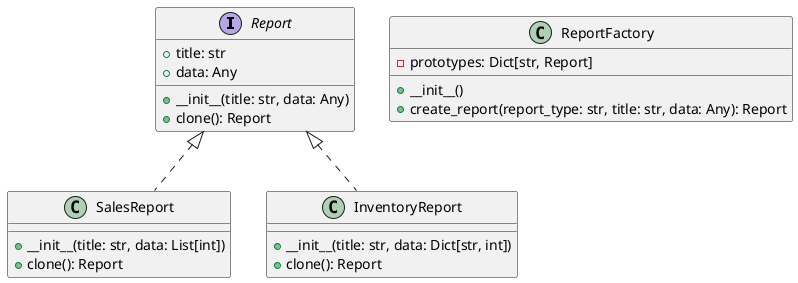 @startuml
interface Report {
    + title: str
    + data: Any
    + __init__(title: str, data: Any)
    + clone(): Report
}

class SalesReport implements Report {
    + __init__(title: str, data: List[int])
    + clone(): Report
}

class InventoryReport implements Report {
    + __init__(title: str, data: Dict[str, int])
    + clone(): Report
}

class ReportFactory {
    - prototypes: Dict[str, Report]
    + __init__()
    + create_report(report_type: str, title: str, data: Any): Report
}


@enduml